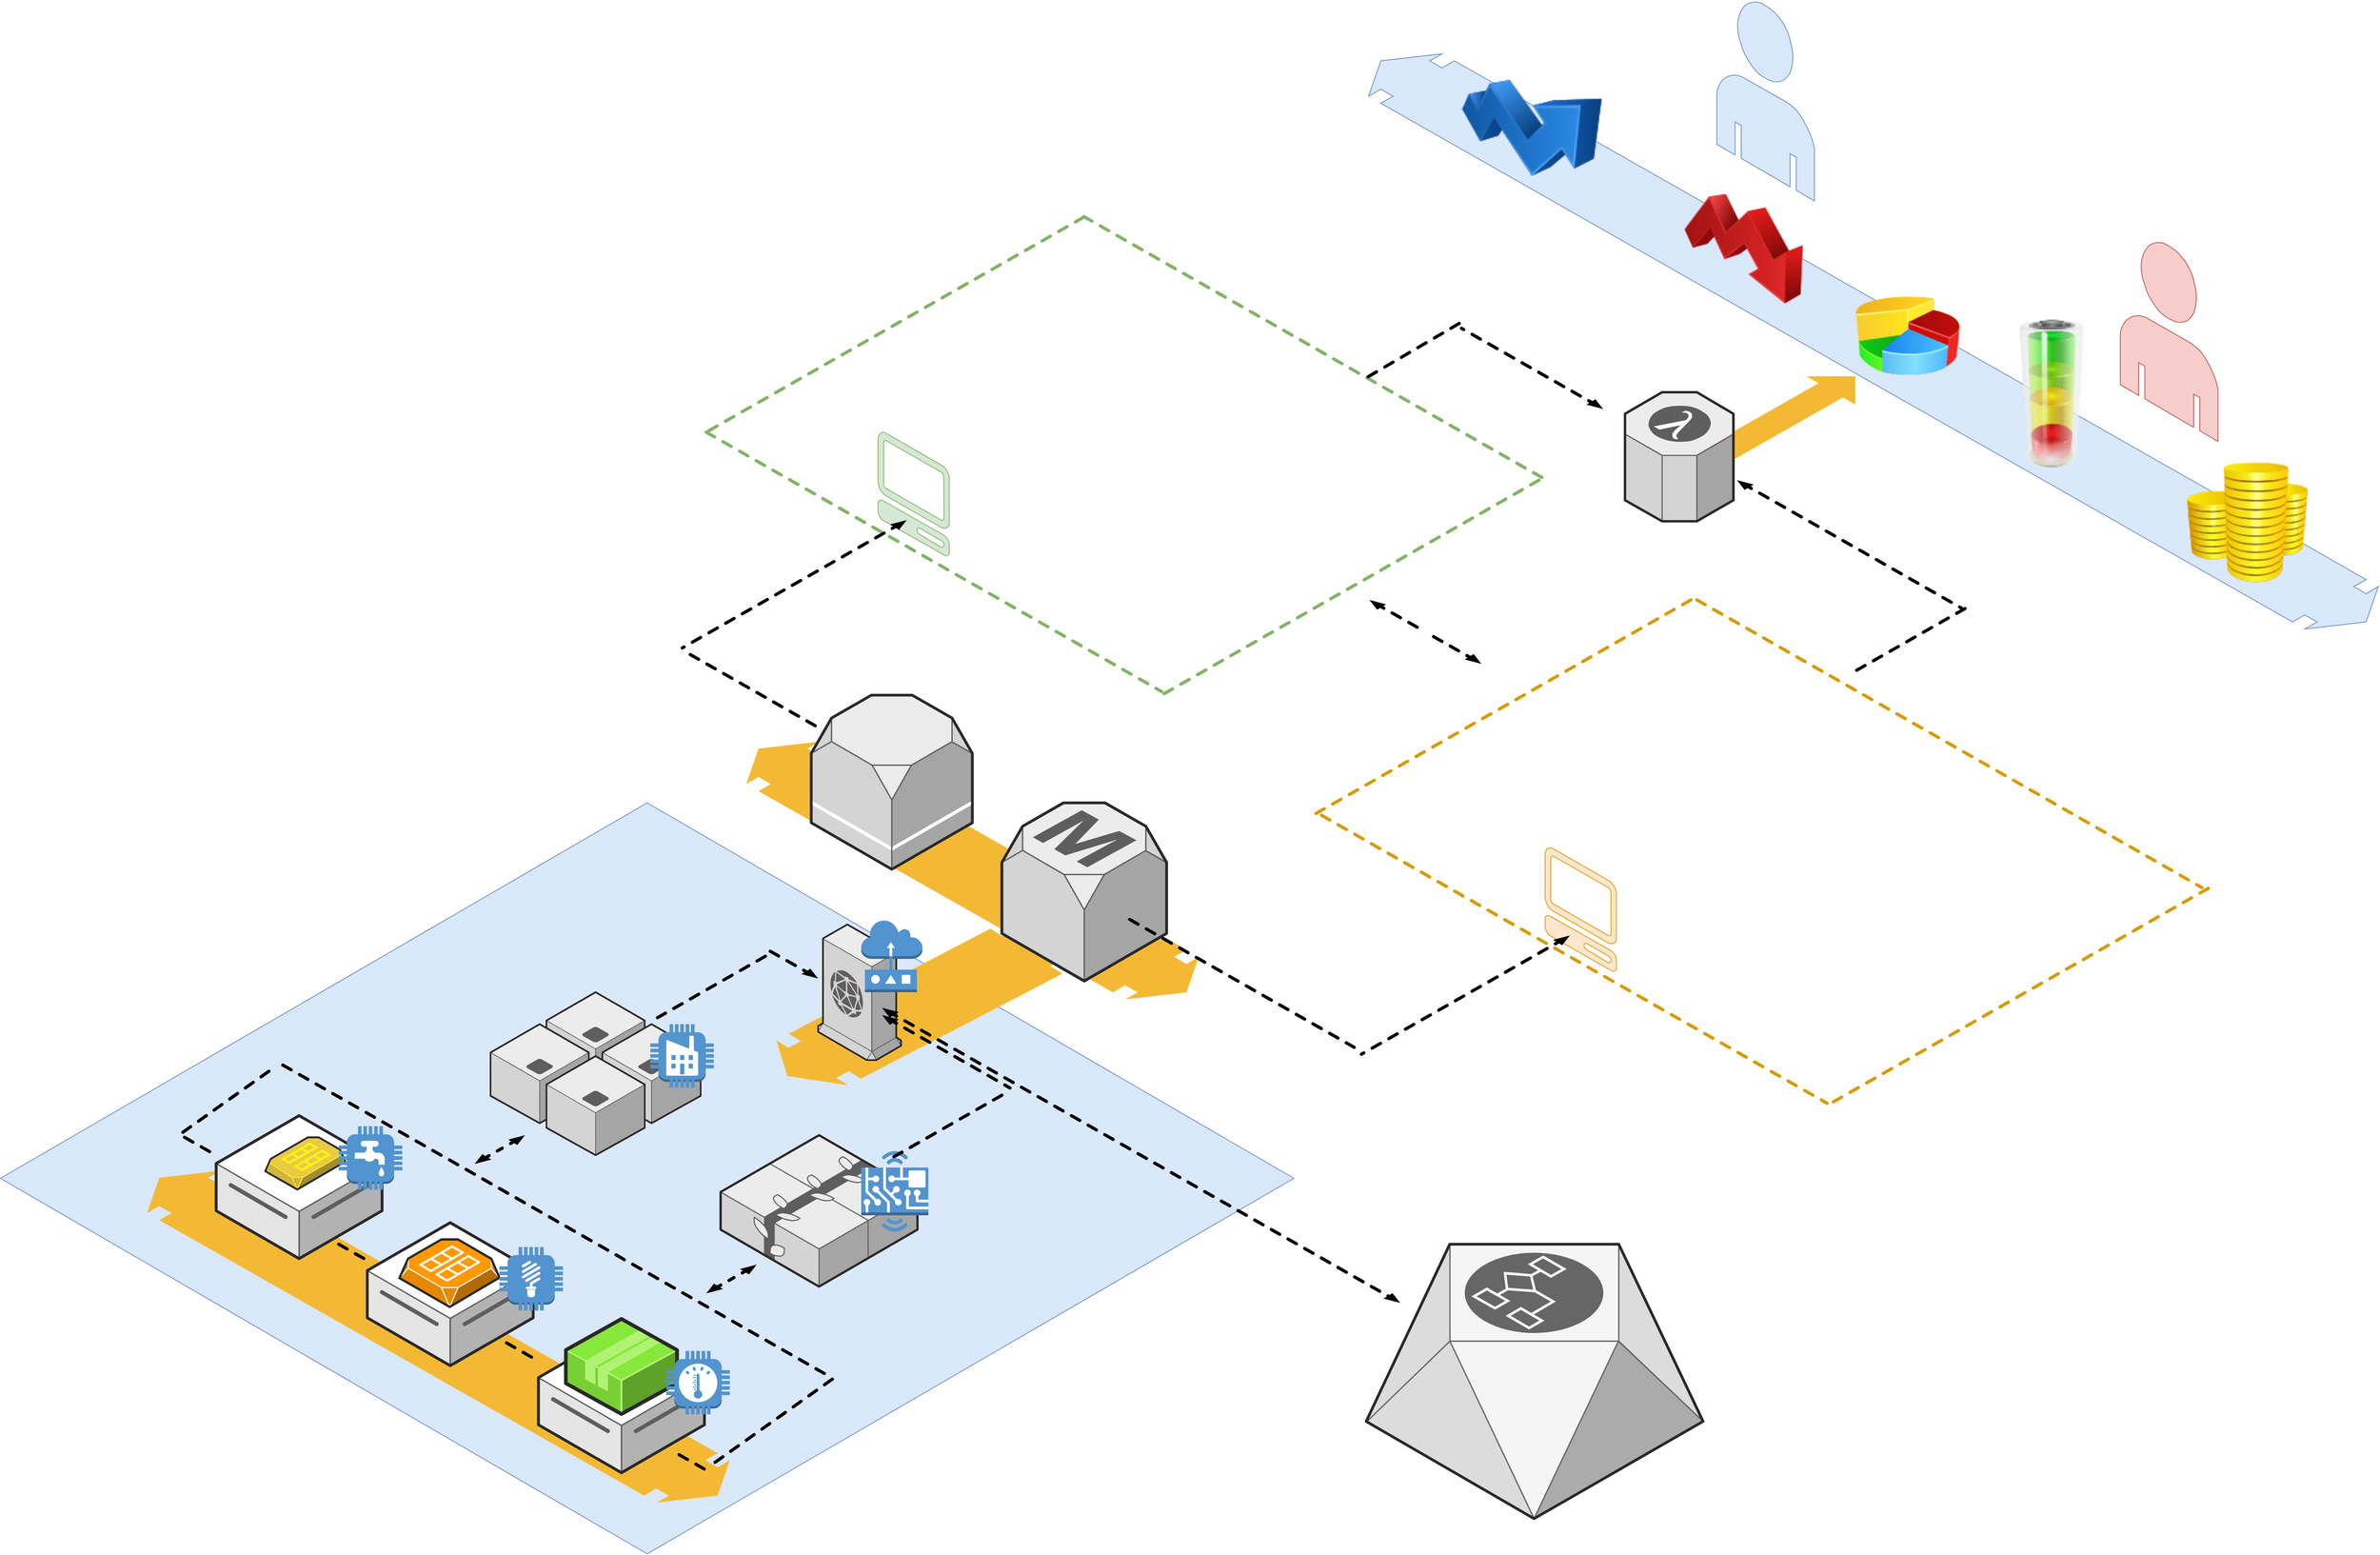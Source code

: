 <mxfile version="17.4.6" type="github">
  <diagram name="Page-1" id="aaaa8250-4180-3840-79b5-4cada1eebb92">
    <mxGraphModel dx="3733" dy="2177" grid="1" gridSize="10" guides="1" tooltips="1" connect="1" arrows="1" fold="1" page="1" pageScale="1" pageWidth="850" pageHeight="1100" background="none" math="0" shadow="0">
      <root>
        <mxCell id="0" />
        <mxCell id="1" parent="0" />
        <mxCell id="wbPkBzlgyK-gbSIn6uKV-24" value="" style="verticalLabelPosition=bottom;html=1;verticalAlign=top;strokeWidth=1;align=center;outlineConnect=0;dashed=0;outlineConnect=0;shape=mxgraph.aws3d.spot2;fillColor=#dae8fc;strokeColor=#6c8ebf;aspect=fixed;shadow=0;sketch=0;" vertex="1" parent="1">
          <mxGeometry x="-673.41" y="1114" width="1618.91" height="940" as="geometry" />
        </mxCell>
        <mxCell id="wbPkBzlgyK-gbSIn6uKV-121" value="" style="verticalLabelPosition=bottom;html=1;verticalAlign=top;strokeWidth=1;align=center;outlineConnect=0;dashed=0;outlineConnect=0;shape=mxgraph.aws3d.flatDoubleEdge2;strokeColor=none;fillColor=#F4B934;aspect=fixed;shadow=0;sketch=0;fontSize=38;" vertex="1" parent="1">
          <mxGeometry x="-490" y="1574.42" width="729.58" height="415.58" as="geometry" />
        </mxCell>
        <mxCell id="wbPkBzlgyK-gbSIn6uKV-47" value="" style="group" vertex="1" connectable="0" parent="1">
          <mxGeometry x="-60" y="1351" width="335.03" height="224" as="geometry" />
        </mxCell>
        <mxCell id="wbPkBzlgyK-gbSIn6uKV-43" value="" style="verticalLabelPosition=bottom;html=1;verticalAlign=top;strokeWidth=1;align=center;outlineConnect=0;dashed=0;outlineConnect=0;shape=mxgraph.aws3d.application_server;fillColor=#ECECEC;strokeColor=#5E5E5E;aspect=fixed;shadow=0;sketch=0;" vertex="1" parent="wbPkBzlgyK-gbSIn6uKV-47">
          <mxGeometry x="70" width="123" height="124" as="geometry" />
        </mxCell>
        <mxCell id="wbPkBzlgyK-gbSIn6uKV-44" value="" style="verticalLabelPosition=bottom;html=1;verticalAlign=top;strokeWidth=1;align=center;outlineConnect=0;dashed=0;outlineConnect=0;shape=mxgraph.aws3d.application_server;fillColor=#ECECEC;strokeColor=#5E5E5E;aspect=fixed;shadow=0;sketch=0;" vertex="1" parent="wbPkBzlgyK-gbSIn6uKV-47">
          <mxGeometry y="40" width="123" height="124" as="geometry" />
        </mxCell>
        <mxCell id="wbPkBzlgyK-gbSIn6uKV-45" value="" style="verticalLabelPosition=bottom;html=1;verticalAlign=top;strokeWidth=1;align=center;outlineConnect=0;dashed=0;outlineConnect=0;shape=mxgraph.aws3d.application_server;fillColor=#ECECEC;strokeColor=#5E5E5E;aspect=fixed;shadow=0;sketch=0;" vertex="1" parent="wbPkBzlgyK-gbSIn6uKV-47">
          <mxGeometry x="140" y="40" width="123" height="124" as="geometry" />
        </mxCell>
        <mxCell id="wbPkBzlgyK-gbSIn6uKV-46" value="" style="verticalLabelPosition=bottom;html=1;verticalAlign=top;strokeWidth=1;align=center;outlineConnect=0;dashed=0;outlineConnect=0;shape=mxgraph.aws3d.application_server;fillColor=#ECECEC;strokeColor=#5E5E5E;aspect=fixed;shadow=0;sketch=0;" vertex="1" parent="wbPkBzlgyK-gbSIn6uKV-47">
          <mxGeometry x="70" y="80" width="123" height="124" as="geometry" />
        </mxCell>
        <mxCell id="wbPkBzlgyK-gbSIn6uKV-63" value="" style="outlineConnect=0;dashed=0;verticalLabelPosition=bottom;verticalAlign=top;align=center;html=1;shape=mxgraph.aws3.factory;fillColor=#5294CF;gradientColor=none;shadow=0;sketch=0;" vertex="1" parent="wbPkBzlgyK-gbSIn6uKV-47">
          <mxGeometry x="200" y="40" width="79.5" height="79.5" as="geometry" />
        </mxCell>
        <mxCell id="wbPkBzlgyK-gbSIn6uKV-55" value="" style="verticalLabelPosition=bottom;html=1;verticalAlign=top;strokeWidth=1;align=center;outlineConnect=0;dashed=0;outlineConnect=0;shape=mxgraph.aws3d.dataServer;strokeColor=#5E5E5E;aspect=fixed;shadow=0;sketch=0;" vertex="1" parent="1">
          <mxGeometry x="-403.45" y="1505.5" width="207.71" height="179" as="geometry" />
        </mxCell>
        <mxCell id="wbPkBzlgyK-gbSIn6uKV-57" value="" style="verticalLabelPosition=bottom;html=1;verticalAlign=top;strokeWidth=1;align=center;outlineConnect=0;dashed=0;outlineConnect=0;shape=mxgraph.aws3d.ami;aspect=fixed;fillColor=#E8CA45;strokeColor=#FFF215;shadow=0;sketch=0;" vertex="1" parent="1">
          <mxGeometry x="-342" y="1532.65" width="100.21" height="65.35" as="geometry" />
        </mxCell>
        <mxCell id="wbPkBzlgyK-gbSIn6uKV-61" value="" style="group" vertex="1" connectable="0" parent="1">
          <mxGeometry x="-214.32" y="1639.5" width="244.88" height="179" as="geometry" />
        </mxCell>
        <mxCell id="wbPkBzlgyK-gbSIn6uKV-58" value="" style="verticalLabelPosition=bottom;html=1;verticalAlign=top;strokeWidth=1;align=center;outlineConnect=0;dashed=0;outlineConnect=0;shape=mxgraph.aws3d.dataServer;strokeColor=#5E5E5E;aspect=fixed;shadow=0;sketch=0;" vertex="1" parent="wbPkBzlgyK-gbSIn6uKV-61">
          <mxGeometry width="207.71" height="179" as="geometry" />
        </mxCell>
        <mxCell id="wbPkBzlgyK-gbSIn6uKV-60" value="" style="verticalLabelPosition=bottom;html=1;verticalAlign=top;strokeWidth=1;align=center;outlineConnect=0;dashed=0;outlineConnect=0;shape=mxgraph.aws3d.ami2;aspect=fixed;fillColor=#FF9900;strokeColor=#ffffff;shadow=0;sketch=0;" vertex="1" parent="wbPkBzlgyK-gbSIn6uKV-61">
          <mxGeometry x="40.32" y="21" width="125.06" height="84.5" as="geometry" />
        </mxCell>
        <mxCell id="wbPkBzlgyK-gbSIn6uKV-41" value="" style="outlineConnect=0;dashed=0;verticalLabelPosition=bottom;verticalAlign=top;align=center;html=1;shape=mxgraph.aws3.lightbulb;fillColor=#5294CF;gradientColor=none;shadow=0;sketch=0;" vertex="1" parent="wbPkBzlgyK-gbSIn6uKV-61">
          <mxGeometry x="165.38" y="30.5" width="79.5" height="79.5" as="geometry" />
        </mxCell>
        <mxCell id="wbPkBzlgyK-gbSIn6uKV-40" value="" style="outlineConnect=0;dashed=0;verticalLabelPosition=bottom;verticalAlign=top;align=center;html=1;shape=mxgraph.aws3.utility;fillColor=#5294CF;gradientColor=none;shadow=0;sketch=0;" vertex="1" parent="1">
          <mxGeometry x="-250" y="1518.75" width="79.5" height="79.5" as="geometry" />
        </mxCell>
        <mxCell id="wbPkBzlgyK-gbSIn6uKV-62" value="" style="group" vertex="1" connectable="0" parent="1">
          <mxGeometry y="1760" width="374.14" height="273.56" as="geometry" />
        </mxCell>
        <mxCell id="wbPkBzlgyK-gbSIn6uKV-54" value="" style="verticalLabelPosition=bottom;html=1;verticalAlign=top;strokeWidth=1;align=center;outlineConnect=0;dashed=0;outlineConnect=0;shape=mxgraph.aws3d.dataServer;strokeColor=#5E5E5E;aspect=fixed;shadow=0;sketch=0;" vertex="1" parent="wbPkBzlgyK-gbSIn6uKV-62">
          <mxGeometry y="13.5" width="207.71" height="179" as="geometry" />
        </mxCell>
        <mxCell id="wbPkBzlgyK-gbSIn6uKV-29" value="" style="verticalLabelPosition=bottom;html=1;verticalAlign=top;strokeWidth=1;align=center;outlineConnect=0;dashed=0;outlineConnect=0;shape=mxgraph.aws3d.application2;fillColor=#86E83A;strokeColor=#B0F373;aspect=fixed;shadow=0;sketch=0;" vertex="1" parent="wbPkBzlgyK-gbSIn6uKV-62">
          <mxGeometry x="34.26" width="139.2" height="119" as="geometry" />
        </mxCell>
        <mxCell id="wbPkBzlgyK-gbSIn6uKV-42" value="" style="outlineConnect=0;dashed=0;verticalLabelPosition=bottom;verticalAlign=top;align=center;html=1;shape=mxgraph.aws3.thermostat;fillColor=#5294CF;gradientColor=none;shadow=0;sketch=0;" vertex="1" parent="wbPkBzlgyK-gbSIn6uKV-62">
          <mxGeometry x="160" y="40" width="79.5" height="79.5" as="geometry" />
        </mxCell>
        <mxCell id="wbPkBzlgyK-gbSIn6uKV-125" value="" style="verticalLabelPosition=bottom;html=1;verticalAlign=top;strokeWidth=1;align=center;outlineConnect=0;dashed=0;outlineConnect=0;shape=mxgraph.aws3d.dashedArrowlessEdge2;strokeColor=#000000;aspect=fixed;shadow=0;sketch=0;fontSize=38;" vertex="1" parent="wbPkBzlgyK-gbSIn6uKV-62">
          <mxGeometry x="176.11" y="170" width="31.6" height="18" as="geometry" />
        </mxCell>
        <mxCell id="wbPkBzlgyK-gbSIn6uKV-127" value="" style="verticalLabelPosition=bottom;html=1;verticalAlign=top;strokeWidth=1;align=center;outlineConnect=0;dashed=0;outlineConnect=0;shape=mxgraph.aws3d.dashedArrowlessEdge2;strokeColor=#000000;aspect=fixed;shadow=0;sketch=0;fontSize=38;rotation=-65;" vertex="1" parent="wbPkBzlgyK-gbSIn6uKV-62">
          <mxGeometry x="216.14" y="81.94" width="158" height="90" as="geometry" />
        </mxCell>
        <mxCell id="wbPkBzlgyK-gbSIn6uKV-76" value="" style="group" vertex="1" connectable="0" parent="1">
          <mxGeometry x="228" y="1530" width="420" height="207.5" as="geometry" />
        </mxCell>
        <mxCell id="1a8abee3a6cfdf20-19" value="" style="verticalLabelPosition=bottom;html=1;verticalAlign=top;strokeWidth=1;dashed=0;shape=mxgraph.aws3d.elasticBeanstalk;fillColor=#ECECEC;strokeColor=#5E5E5E;aspect=fixed;rounded=1;shadow=0;comic=0;fontSize=12" parent="wbPkBzlgyK-gbSIn6uKV-76" vertex="1">
          <mxGeometry width="246.35" height="189.5" as="geometry" />
        </mxCell>
        <mxCell id="wbPkBzlgyK-gbSIn6uKV-72" value="" style="outlineConnect=0;dashed=0;verticalLabelPosition=bottom;verticalAlign=top;align=center;html=1;shape=mxgraph.aws3.hardware_board;fillColor=#5294CF;gradientColor=none;shadow=0;sketch=0;" vertex="1" parent="wbPkBzlgyK-gbSIn6uKV-76">
          <mxGeometry x="176" y="20" width="84" height="100.5" as="geometry" />
        </mxCell>
        <mxCell id="wbPkBzlgyK-gbSIn6uKV-103" value="" style="group" vertex="1" connectable="0" parent="1">
          <mxGeometry x="210" y="380" width="1508.23" height="740" as="geometry" />
        </mxCell>
        <mxCell id="wbPkBzlgyK-gbSIn6uKV-86" value="" style="verticalLabelPosition=bottom;html=1;verticalAlign=top;strokeWidth=1;align=center;outlineConnect=0;outlineConnect=0;shape=mxgraph.aws3d.dashedArrowlessEdge2;strokeColor=#82b366;aspect=fixed;shadow=0;sketch=0;fillColor=#d5e8d4;" vertex="1" parent="wbPkBzlgyK-gbSIn6uKV-103">
          <mxGeometry y="270" width="570" height="324.68" as="geometry" />
        </mxCell>
        <mxCell id="wbPkBzlgyK-gbSIn6uKV-88" value="" style="verticalLabelPosition=bottom;html=1;verticalAlign=top;strokeWidth=1;align=center;outlineConnect=0;dashed=0;outlineConnect=0;shape=mxgraph.aws3d.dashedArrowlessEdge2;strokeColor=#82b366;aspect=fixed;shadow=0;sketch=0;fillColor=#d5e8d4;" vertex="1" parent="wbPkBzlgyK-gbSIn6uKV-103">
          <mxGeometry x="472.44" width="579.34" height="330" as="geometry" />
        </mxCell>
        <mxCell id="wbPkBzlgyK-gbSIn6uKV-94" value="" style="verticalLabelPosition=bottom;html=1;verticalAlign=top;strokeWidth=1;align=center;outlineConnect=0;dashed=0;outlineConnect=0;shape=mxgraph.aws3d.dashedArrowlessEdge2;strokeColor=#82b366;aspect=fixed;shadow=0;sketch=0;direction=south;fillColor=#d5e8d4;" vertex="1" parent="wbPkBzlgyK-gbSIn6uKV-103">
          <mxGeometry y="0.89" width="472.44" height="269.11" as="geometry" />
        </mxCell>
        <mxCell id="wbPkBzlgyK-gbSIn6uKV-95" value="" style="verticalLabelPosition=bottom;html=1;verticalAlign=top;strokeWidth=1;align=center;outlineConnect=0;dashed=0;outlineConnect=0;shape=mxgraph.aws3d.dashedArrowlessEdge2;strokeColor=#82b366;aspect=fixed;shadow=0;sketch=0;direction=south;fillColor=#d5e8d4;" vertex="1" parent="wbPkBzlgyK-gbSIn6uKV-103">
          <mxGeometry x="570" y="330" width="472.44" height="269.11" as="geometry" />
        </mxCell>
        <mxCell id="wbPkBzlgyK-gbSIn6uKV-203" value="" style="verticalLabelPosition=bottom;html=1;verticalAlign=top;strokeWidth=1;align=center;outlineConnect=0;dashed=0;outlineConnect=0;shape=mxgraph.aws3d.dashedArrowlessEdge2;strokeColor=#000000;aspect=fixed;shadow=0;sketch=0;fontSize=38;rotation=-60;" vertex="1" parent="wbPkBzlgyK-gbSIn6uKV-103">
          <mxGeometry x="828.13" y="131.49" width="120" height="68.35" as="geometry" />
        </mxCell>
        <mxCell id="wbPkBzlgyK-gbSIn6uKV-207" value="" style="verticalLabelPosition=bottom;html=1;verticalAlign=top;strokeWidth=1;align=center;outlineConnect=0;dashed=0;outlineConnect=0;shape=mxgraph.aws3d.flatEdge2;strokeColor=none;fillColor=#F4B934;aspect=fixed;shadow=0;sketch=0;fontSize=38;" vertex="1" parent="wbPkBzlgyK-gbSIn6uKV-103">
          <mxGeometry x="1210" y="200" width="228.23" height="130" as="geometry" />
        </mxCell>
        <mxCell id="wbPkBzlgyK-gbSIn6uKV-212" value="" style="verticalLabelPosition=bottom;html=1;verticalAlign=top;strokeWidth=1;align=center;outlineConnect=0;dashed=0;outlineConnect=0;shape=mxgraph.aws3d.client;aspect=fixed;strokeColor=#82b366;fillColor=#d5e8d4;shadow=0;sketch=0;" vertex="1" parent="wbPkBzlgyK-gbSIn6uKV-103">
          <mxGeometry x="215" y="270" width="89.42" height="155" as="geometry" />
        </mxCell>
        <mxCell id="wbPkBzlgyK-gbSIn6uKV-220" value="" style="verticalLabelPosition=bottom;html=1;verticalAlign=top;strokeWidth=1;align=center;outlineConnect=0;dashed=0;outlineConnect=0;shape=mxgraph.aws3d.dashedEdge2;strokeColor=#000000;aspect=fixed;shadow=0;sketch=0;fontSize=38;" vertex="1" parent="wbPkBzlgyK-gbSIn6uKV-103">
          <mxGeometry x="-30" y="380" width="281" height="160.06" as="geometry" />
        </mxCell>
        <mxCell id="wbPkBzlgyK-gbSIn6uKV-104" value="" style="group" vertex="1" connectable="0" parent="1">
          <mxGeometry x="970" y="860" width="1146.93" height="630.11" as="geometry" />
        </mxCell>
        <mxCell id="wbPkBzlgyK-gbSIn6uKV-87" value="" style="verticalLabelPosition=bottom;html=1;verticalAlign=top;strokeWidth=1;align=center;outlineConnect=0;dashed=0;outlineConnect=0;shape=mxgraph.aws3d.dashedArrowlessEdge2;strokeColor=#d79b00;aspect=fixed;shadow=0;sketch=0;fillColor=#ffe6cc;" vertex="1" parent="wbPkBzlgyK-gbSIn6uKV-104">
          <mxGeometry x="10" y="269.5" width="632.88" height="360.5" as="geometry" />
        </mxCell>
        <mxCell id="wbPkBzlgyK-gbSIn6uKV-89" value="" style="verticalLabelPosition=bottom;html=1;verticalAlign=top;strokeWidth=1;align=center;outlineConnect=0;dashed=0;outlineConnect=0;shape=mxgraph.aws3d.dashedArrowlessEdge2;strokeColor=#d79b00;aspect=fixed;shadow=0;sketch=0;fillColor=#ffe6cc;" vertex="1" parent="wbPkBzlgyK-gbSIn6uKV-104">
          <mxGeometry x="480" width="632" height="360" as="geometry" />
        </mxCell>
        <mxCell id="wbPkBzlgyK-gbSIn6uKV-97" value="" style="verticalLabelPosition=bottom;html=1;verticalAlign=top;strokeWidth=1;align=center;outlineConnect=0;dashed=0;outlineConnect=0;shape=mxgraph.aws3d.dashedArrowlessEdge2;strokeColor=#d79b00;aspect=fixed;shadow=0;sketch=0;direction=south;fillColor=#ffe6cc;" vertex="1" parent="wbPkBzlgyK-gbSIn6uKV-104">
          <mxGeometry width="472.44" height="269.11" as="geometry" />
        </mxCell>
        <mxCell id="wbPkBzlgyK-gbSIn6uKV-98" value="" style="verticalLabelPosition=bottom;html=1;verticalAlign=top;strokeWidth=1;align=center;outlineConnect=0;dashed=0;outlineConnect=0;shape=mxgraph.aws3d.dashedArrowlessEdge2;strokeColor=#d79b00;aspect=fixed;shadow=0;sketch=0;direction=south;fillColor=#ffe6cc;" vertex="1" parent="wbPkBzlgyK-gbSIn6uKV-104">
          <mxGeometry x="647.56" y="361" width="472.44" height="269.11" as="geometry" />
        </mxCell>
        <mxCell id="wbPkBzlgyK-gbSIn6uKV-117" value="" style="verticalLabelPosition=bottom;html=1;verticalAlign=top;strokeWidth=1;align=center;outlineConnect=0;dashed=0;outlineConnect=0;shape=mxgraph.aws3d.client;aspect=fixed;strokeColor=#d79b00;fillColor=#ffe6cc;shadow=0;sketch=0;" vertex="1" parent="wbPkBzlgyK-gbSIn6uKV-104">
          <mxGeometry x="290" y="310" width="89.42" height="155" as="geometry" />
        </mxCell>
        <mxCell id="wbPkBzlgyK-gbSIn6uKV-177" value="" style="verticalLabelPosition=bottom;html=1;verticalAlign=top;strokeWidth=1;align=center;outlineConnect=0;dashed=0;outlineConnect=0;shape=mxgraph.aws3d.dashedEdge2;strokeColor=#000000;aspect=fixed;shadow=0;sketch=0;fontSize=38;flipH=1;direction=west;" vertex="1" parent="wbPkBzlgyK-gbSIn6uKV-104">
          <mxGeometry x="140" y="40" width="70.22" height="40" as="geometry" />
        </mxCell>
        <mxCell id="wbPkBzlgyK-gbSIn6uKV-205" value="" style="verticalLabelPosition=bottom;html=1;verticalAlign=top;strokeWidth=1;align=center;outlineConnect=0;dashed=0;outlineConnect=0;shape=mxgraph.aws3d.dashedArrowlessEdge2;strokeColor=#000000;aspect=fixed;shadow=0;sketch=0;fontSize=38;flipV=1;" vertex="1" parent="wbPkBzlgyK-gbSIn6uKV-104">
          <mxGeometry x="680" y="10" width="136.93" height="78" as="geometry" />
        </mxCell>
        <mxCell id="wbPkBzlgyK-gbSIn6uKV-217" value="" style="verticalLabelPosition=bottom;html=1;verticalAlign=top;strokeWidth=1;align=center;outlineConnect=0;dashed=0;outlineConnect=0;shape=mxgraph.aws3d.dashedEdge2;strokeColor=#000000;aspect=fixed;shadow=0;sketch=0;fontSize=38;" vertex="1" parent="wbPkBzlgyK-gbSIn6uKV-104">
          <mxGeometry x="60" y="420" width="261" height="148.67" as="geometry" />
        </mxCell>
        <mxCell id="wbPkBzlgyK-gbSIn6uKV-108" value="" style="verticalLabelPosition=bottom;html=1;verticalAlign=top;strokeWidth=1;align=center;outlineConnect=0;dashed=0;outlineConnect=0;shape=mxgraph.aws3d.flatDoubleEdge2;strokeColor=none;fillColor=#F4B934;aspect=fixed;shadow=0;sketch=0;" vertex="1" parent="1">
          <mxGeometry x="260" y="1037.34" width="566.45" height="322.66" as="geometry" />
        </mxCell>
        <mxCell id="wbPkBzlgyK-gbSIn6uKV-107" value="" style="verticalLabelPosition=bottom;html=1;verticalAlign=top;strokeWidth=1;align=center;outlineConnect=0;dashed=0;outlineConnect=0;shape=mxgraph.aws3d.rds;fillColor=#ECECEC;strokeColor=#5E5E5E;aspect=fixed;shadow=0;sketch=0;" vertex="1" parent="1">
          <mxGeometry x="341.44" y="979.11" width="201.61" height="218" as="geometry" />
        </mxCell>
        <mxCell id="wbPkBzlgyK-gbSIn6uKV-124" value="" style="verticalLabelPosition=bottom;html=1;verticalAlign=top;strokeWidth=1;align=center;outlineConnect=0;dashed=0;outlineConnect=0;shape=mxgraph.aws3d.dashedArrowlessEdge2;strokeColor=#000000;aspect=fixed;shadow=0;sketch=0;fontSize=38;" vertex="1" parent="1">
          <mxGeometry x="-320" y="1442.22" width="680.79" height="387.78" as="geometry" />
        </mxCell>
        <mxCell id="wbPkBzlgyK-gbSIn6uKV-129" value="" style="group" vertex="1" connectable="0" parent="1">
          <mxGeometry x="210.0" y="1692" width="63.2" height="36" as="geometry" />
        </mxCell>
        <mxCell id="wbPkBzlgyK-gbSIn6uKV-126" value="" style="verticalLabelPosition=bottom;html=1;verticalAlign=top;strokeWidth=1;align=center;outlineConnect=0;dashed=0;outlineConnect=0;shape=mxgraph.aws3d.dashedEdge2;strokeColor=#000000;aspect=fixed;shadow=0;sketch=0;fontSize=38;" vertex="1" parent="wbPkBzlgyK-gbSIn6uKV-129">
          <mxGeometry x="31.6" width="31.6" height="18" as="geometry" />
        </mxCell>
        <mxCell id="wbPkBzlgyK-gbSIn6uKV-128" value="" style="verticalLabelPosition=bottom;html=1;verticalAlign=top;strokeWidth=1;align=center;outlineConnect=0;dashed=0;outlineConnect=0;shape=mxgraph.aws3d.dashedEdge2;strokeColor=#000000;aspect=fixed;shadow=0;sketch=0;fontSize=38;direction=west;" vertex="1" parent="wbPkBzlgyK-gbSIn6uKV-129">
          <mxGeometry y="18" width="31.6" height="18" as="geometry" />
        </mxCell>
        <mxCell id="wbPkBzlgyK-gbSIn6uKV-130" value="" style="group" vertex="1" connectable="0" parent="1">
          <mxGeometry x="-80.0" y="1530" width="63.2" height="36" as="geometry" />
        </mxCell>
        <mxCell id="wbPkBzlgyK-gbSIn6uKV-131" value="" style="verticalLabelPosition=bottom;html=1;verticalAlign=top;strokeWidth=1;align=center;outlineConnect=0;dashed=0;outlineConnect=0;shape=mxgraph.aws3d.dashedEdge2;strokeColor=#000000;aspect=fixed;shadow=0;sketch=0;fontSize=38;" vertex="1" parent="wbPkBzlgyK-gbSIn6uKV-130">
          <mxGeometry x="31.6" width="31.6" height="18" as="geometry" />
        </mxCell>
        <mxCell id="wbPkBzlgyK-gbSIn6uKV-132" value="" style="verticalLabelPosition=bottom;html=1;verticalAlign=top;strokeWidth=1;align=center;outlineConnect=0;dashed=0;outlineConnect=0;shape=mxgraph.aws3d.dashedEdge2;strokeColor=#000000;aspect=fixed;shadow=0;sketch=0;fontSize=38;direction=west;" vertex="1" parent="wbPkBzlgyK-gbSIn6uKV-130">
          <mxGeometry y="18" width="31.6" height="18" as="geometry" />
        </mxCell>
        <mxCell id="wbPkBzlgyK-gbSIn6uKV-143" value="" style="verticalLabelPosition=bottom;html=1;verticalAlign=top;strokeWidth=1;align=center;outlineConnect=0;dashed=0;outlineConnect=0;shape=mxgraph.aws3d.dashedArrowlessEdge2;strokeColor=#000000;aspect=fixed;shadow=0;sketch=0;fontSize=38;rotation=-65;" vertex="1" parent="1">
          <mxGeometry x="-448.99" y="1449.08" width="125.08" height="71.25" as="geometry" />
        </mxCell>
        <mxCell id="wbPkBzlgyK-gbSIn6uKV-157" value="" style="verticalLabelPosition=bottom;html=1;verticalAlign=top;strokeWidth=1;align=center;outlineConnect=0;dashed=0;outlineConnect=0;shape=mxgraph.aws3d.dashedArrowlessEdge2;strokeColor=#000000;aspect=fixed;shadow=0;sketch=0;fontSize=38;" vertex="1" parent="1">
          <mxGeometry x="-443" y="1532.65" width="36.87" height="21" as="geometry" />
        </mxCell>
        <mxCell id="wbPkBzlgyK-gbSIn6uKV-160" value="" style="verticalLabelPosition=bottom;html=1;verticalAlign=top;strokeWidth=1;align=center;outlineConnect=0;dashed=0;outlineConnect=0;shape=mxgraph.aws3d.flatDoubleEdge2;strokeColor=none;fillColor=#F4B934;aspect=fixed;shadow=0;sketch=0;fontSize=38;direction=west;flipV=1;rotation=2;" vertex="1" parent="1">
          <mxGeometry x="299.41" y="1259.91" width="370.31" height="210.93" as="geometry" />
        </mxCell>
        <mxCell id="wbPkBzlgyK-gbSIn6uKV-158" value="" style="verticalLabelPosition=bottom;html=1;verticalAlign=top;strokeWidth=1;align=center;outlineConnect=0;dashed=0;outlineConnect=0;shape=mxgraph.aws3d.dashedArrowlessEdge2;strokeColor=#000000;aspect=fixed;shadow=0;sketch=0;fontSize=38;" vertex="1" parent="1">
          <mxGeometry x="-40" y="1790" width="31.6" height="18" as="geometry" />
        </mxCell>
        <mxCell id="wbPkBzlgyK-gbSIn6uKV-159" value="" style="verticalLabelPosition=bottom;html=1;verticalAlign=top;strokeWidth=1;align=center;outlineConnect=0;dashed=0;outlineConnect=0;shape=mxgraph.aws3d.dashedArrowlessEdge2;strokeColor=#000000;aspect=fixed;shadow=0;sketch=0;fontSize=38;" vertex="1" parent="1">
          <mxGeometry x="-250" y="1666.5" width="31.6" height="18" as="geometry" />
        </mxCell>
        <mxCell id="wbPkBzlgyK-gbSIn6uKV-77" value="" style="verticalLabelPosition=bottom;html=1;verticalAlign=top;strokeWidth=1;align=center;outlineConnect=0;dashed=0;outlineConnect=0;shape=mxgraph.aws3d.cloudfront;fillColor=#ECECEC;strokeColor=#5E5E5E;aspect=fixed;shadow=0;sketch=0;" vertex="1" parent="1">
          <mxGeometry x="350" y="1266.2" width="103.8" height="169.8" as="geometry" />
        </mxCell>
        <mxCell id="wbPkBzlgyK-gbSIn6uKV-106" value="" style="verticalLabelPosition=bottom;html=1;verticalAlign=top;strokeWidth=1;align=center;outlineConnect=0;dashed=0;outlineConnect=0;shape=mxgraph.aws3d.rdsMaster;fillColor=#ECECEC;strokeColor=#5E5E5E;aspect=fixed;shadow=0;sketch=0;" vertex="1" parent="1">
          <mxGeometry x="580" y="1114" width="206.23" height="223" as="geometry" />
        </mxCell>
        <mxCell id="wbPkBzlgyK-gbSIn6uKV-85" value="" style="outlineConnect=0;dashed=0;verticalLabelPosition=bottom;verticalAlign=top;align=center;html=1;shape=mxgraph.aws3.sensor;fillColor=#5294CF;gradientColor=none;shadow=0;sketch=0;" vertex="1" parent="1">
          <mxGeometry x="404" y="1261" width="76.5" height="90" as="geometry" />
        </mxCell>
        <mxCell id="wbPkBzlgyK-gbSIn6uKV-176" value="" style="verticalLabelPosition=bottom;html=1;verticalAlign=top;strokeWidth=1;align=center;outlineConnect=0;dashed=0;outlineConnect=0;shape=mxgraph.aws3d.dashedEdge2;strokeColor=#000000;aspect=fixed;shadow=0;sketch=0;fontSize=38;flipH=1;" vertex="1" parent="1">
          <mxGeometry x="1040" y="860" width="70.22" height="40" as="geometry" />
        </mxCell>
        <mxCell id="wbPkBzlgyK-gbSIn6uKV-185" value="" style="verticalLabelPosition=bottom;html=1;verticalAlign=top;strokeWidth=1;align=center;outlineConnect=0;dashed=0;outlineConnect=0;shape=mxgraph.aws3d.end_user;strokeColor=#6c8ebf;fillColor=#dae8fc;aspect=fixed;shadow=0;sketch=0;fontSize=38;" vertex="1" parent="1">
          <mxGeometry x="1474.85" y="110" width="122.2" height="250.54" as="geometry" />
        </mxCell>
        <mxCell id="wbPkBzlgyK-gbSIn6uKV-196" value="" style="verticalLabelPosition=bottom;html=1;verticalAlign=top;strokeWidth=1;align=center;outlineConnect=0;dashed=0;outlineConnect=0;shape=mxgraph.aws3d.flatDoubleEdge2;strokeColor=#6c8ebf;fillColor=#dae8fc;aspect=fixed;shadow=0;sketch=0;fontSize=38;" vertex="1" parent="1">
          <mxGeometry x="1039" y="176.34" width="1263.99" height="720" as="geometry" />
        </mxCell>
        <mxCell id="wbPkBzlgyK-gbSIn6uKV-186" value="" style="verticalLabelPosition=bottom;html=1;verticalAlign=top;strokeWidth=1;align=center;outlineConnect=0;dashed=0;outlineConnect=0;shape=mxgraph.aws3d.end_user;strokeColor=#b85450;fillColor=#f8cecc;aspect=fixed;shadow=0;sketch=0;fontSize=38;" vertex="1" parent="1">
          <mxGeometry x="1980" y="411.07" width="122.2" height="250.54" as="geometry" />
        </mxCell>
        <mxCell id="wbPkBzlgyK-gbSIn6uKV-187" value="" style="image;html=1;image=img/lib/clip_art/finance/Stock_Down_128x128.png;shadow=0;sketch=0;fontSize=38;" vertex="1" parent="1">
          <mxGeometry x="1429" y="351" width="158" height="138" as="geometry" />
        </mxCell>
        <mxCell id="wbPkBzlgyK-gbSIn6uKV-189" value="" style="image;html=1;image=img/lib/clip_art/finance/Pie_Chart_128x128.png;shadow=0;sketch=0;fontSize=38;" vertex="1" parent="1">
          <mxGeometry x="1649" y="469" width="130" height="120" as="geometry" />
        </mxCell>
        <mxCell id="wbPkBzlgyK-gbSIn6uKV-190" value="" style="image;html=1;image=img/lib/clip_art/finance/Stock_Up_128x128.png;shadow=0;sketch=0;fontSize=38;" vertex="1" parent="1">
          <mxGeometry x="1149" y="209" width="190" height="120" as="geometry" />
        </mxCell>
        <mxCell id="wbPkBzlgyK-gbSIn6uKV-194" value="" style="image;html=1;image=img/lib/clip_art/general/Battery_allstates_128x128.png;shadow=0;sketch=0;fontSize=38;" vertex="1" parent="1">
          <mxGeometry x="1759" y="509" width="270" height="190" as="geometry" />
        </mxCell>
        <mxCell id="wbPkBzlgyK-gbSIn6uKV-195" value="" style="image;html=1;image=img/lib/clip_art/finance/Coins_128x128.png;shadow=0;sketch=0;fontSize=38;" vertex="1" parent="1">
          <mxGeometry x="2039" y="687.28" width="200" height="150.83" as="geometry" />
        </mxCell>
        <mxCell id="wbPkBzlgyK-gbSIn6uKV-200" value="" style="verticalLabelPosition=bottom;html=1;verticalAlign=top;strokeWidth=1;align=center;outlineConnect=0;dashed=0;outlineConnect=0;shape=mxgraph.aws3d.lambda;fillColor=#ECECEC;strokeColor=#5E5E5E;aspect=fixed;shadow=0;sketch=0;fontSize=38;" vertex="1" parent="1">
          <mxGeometry x="1360" y="600" width="135.69" height="161.5" as="geometry" />
        </mxCell>
        <mxCell id="wbPkBzlgyK-gbSIn6uKV-204" value="" style="verticalLabelPosition=bottom;html=1;verticalAlign=top;strokeWidth=1;align=center;outlineConnect=0;dashed=0;outlineConnect=0;shape=mxgraph.aws3d.dashedEdge2;strokeColor=#000000;aspect=fixed;shadow=0;sketch=0;fontSize=38;flipV=1;" vertex="1" parent="1">
          <mxGeometry x="1155.35" y="520" width="177.31" height="101" as="geometry" />
        </mxCell>
        <mxCell id="wbPkBzlgyK-gbSIn6uKV-206" value="" style="verticalLabelPosition=bottom;html=1;verticalAlign=top;strokeWidth=1;align=center;outlineConnect=0;dashed=0;outlineConnect=0;shape=mxgraph.aws3d.dashedEdge2;strokeColor=#000000;aspect=fixed;shadow=0;sketch=0;fontSize=38;flipV=1;direction=west;" vertex="1" parent="1">
          <mxGeometry x="1500" y="710" width="280.88" height="160" as="geometry" />
        </mxCell>
        <mxCell id="wbPkBzlgyK-gbSIn6uKV-208" value="" style="verticalLabelPosition=bottom;html=1;verticalAlign=top;strokeWidth=1;align=center;outlineConnect=0;dashed=0;outlineConnect=0;shape=mxgraph.aws3d.dashedEdge2;strokeColor=#000000;aspect=fixed;shadow=0;sketch=0;fontSize=38;flipV=1;direction=west;" vertex="1" parent="1">
          <mxGeometry x="430" y="1379.63" width="160.12" height="91.21" as="geometry" />
        </mxCell>
        <mxCell id="wbPkBzlgyK-gbSIn6uKV-209" value="" style="verticalLabelPosition=bottom;html=1;verticalAlign=top;strokeWidth=1;align=center;outlineConnect=0;dashed=0;outlineConnect=0;shape=mxgraph.aws3d.dashedEdge2;strokeColor=#000000;aspect=fixed;shadow=0;sketch=0;fontSize=38;flipV=1;" vertex="1" parent="1">
          <mxGeometry x="290" y="1299.64" width="60" height="34.18" as="geometry" />
        </mxCell>
        <mxCell id="wbPkBzlgyK-gbSIn6uKV-210" value="" style="verticalLabelPosition=bottom;html=1;verticalAlign=top;strokeWidth=1;align=center;outlineConnect=0;dashed=0;outlineConnect=0;shape=mxgraph.aws3d.dashedArrowlessEdge2;strokeColor=#000000;aspect=fixed;shadow=0;sketch=0;fontSize=38;flipH=1;" vertex="1" parent="1">
          <mxGeometry x="444.97" y="1480" width="135.03" height="76.91" as="geometry" />
        </mxCell>
        <mxCell id="wbPkBzlgyK-gbSIn6uKV-211" value="" style="verticalLabelPosition=bottom;html=1;verticalAlign=top;strokeWidth=1;align=center;outlineConnect=0;dashed=0;outlineConnect=0;shape=mxgraph.aws3d.dashedArrowlessEdge2;strokeColor=#000000;aspect=fixed;shadow=0;sketch=0;fontSize=38;flipH=1;" vertex="1" parent="1">
          <mxGeometry x="149" y="1306" width="135.03" height="76.91" as="geometry" />
        </mxCell>
        <mxCell id="wbPkBzlgyK-gbSIn6uKV-216" value="" style="verticalLabelPosition=bottom;html=1;verticalAlign=top;strokeWidth=1;align=center;outlineConnect=0;dashed=0;outlineConnect=0;shape=mxgraph.aws3d.dashedArrowlessEdge2;strokeColor=#000000;aspect=fixed;shadow=0;sketch=0;fontSize=38;" vertex="1" parent="1">
          <mxGeometry x="740" y="1259.91" width="281.04" height="160.09" as="geometry" />
        </mxCell>
        <mxCell id="wbPkBzlgyK-gbSIn6uKV-218" value="" style="verticalLabelPosition=bottom;html=1;verticalAlign=top;strokeWidth=1;align=center;outlineConnect=0;dashed=0;outlineConnect=0;shape=mxgraph.aws3d.dashedArrowlessEdge2;strokeColor=#000000;aspect=fixed;shadow=0;sketch=0;fontSize=38;" vertex="1" parent="1">
          <mxGeometry x="190" y="928.35" width="161.04" height="91.74" as="geometry" />
        </mxCell>
        <mxCell id="wbPkBzlgyK-gbSIn6uKV-225" value="" style="verticalLabelPosition=bottom;html=1;verticalAlign=top;strokeWidth=1;align=center;outlineConnect=0;dashed=0;outlineConnect=0;shape=mxgraph.aws3d.workflowService;fillColor=#f5f5f5;strokeColor=#666666;aspect=fixed;shadow=0;sketch=0;fontSize=38;fontColor=#333333;" vertex="1" parent="1">
          <mxGeometry x="1036" y="1666.5" width="421.73" height="343.5" as="geometry" />
        </mxCell>
        <mxCell id="wbPkBzlgyK-gbSIn6uKV-227" value="" style="verticalLabelPosition=bottom;html=1;verticalAlign=top;strokeWidth=1;align=center;outlineConnect=0;dashed=0;outlineConnect=0;shape=mxgraph.aws3d.dashedEdgeDouble2;strokeColor=#000000;aspect=fixed;shadow=0;sketch=0;fontSize=38;" vertex="1" parent="1">
          <mxGeometry x="430" y="1370.51" width="648.68" height="369.49" as="geometry" />
        </mxCell>
      </root>
    </mxGraphModel>
  </diagram>
</mxfile>
